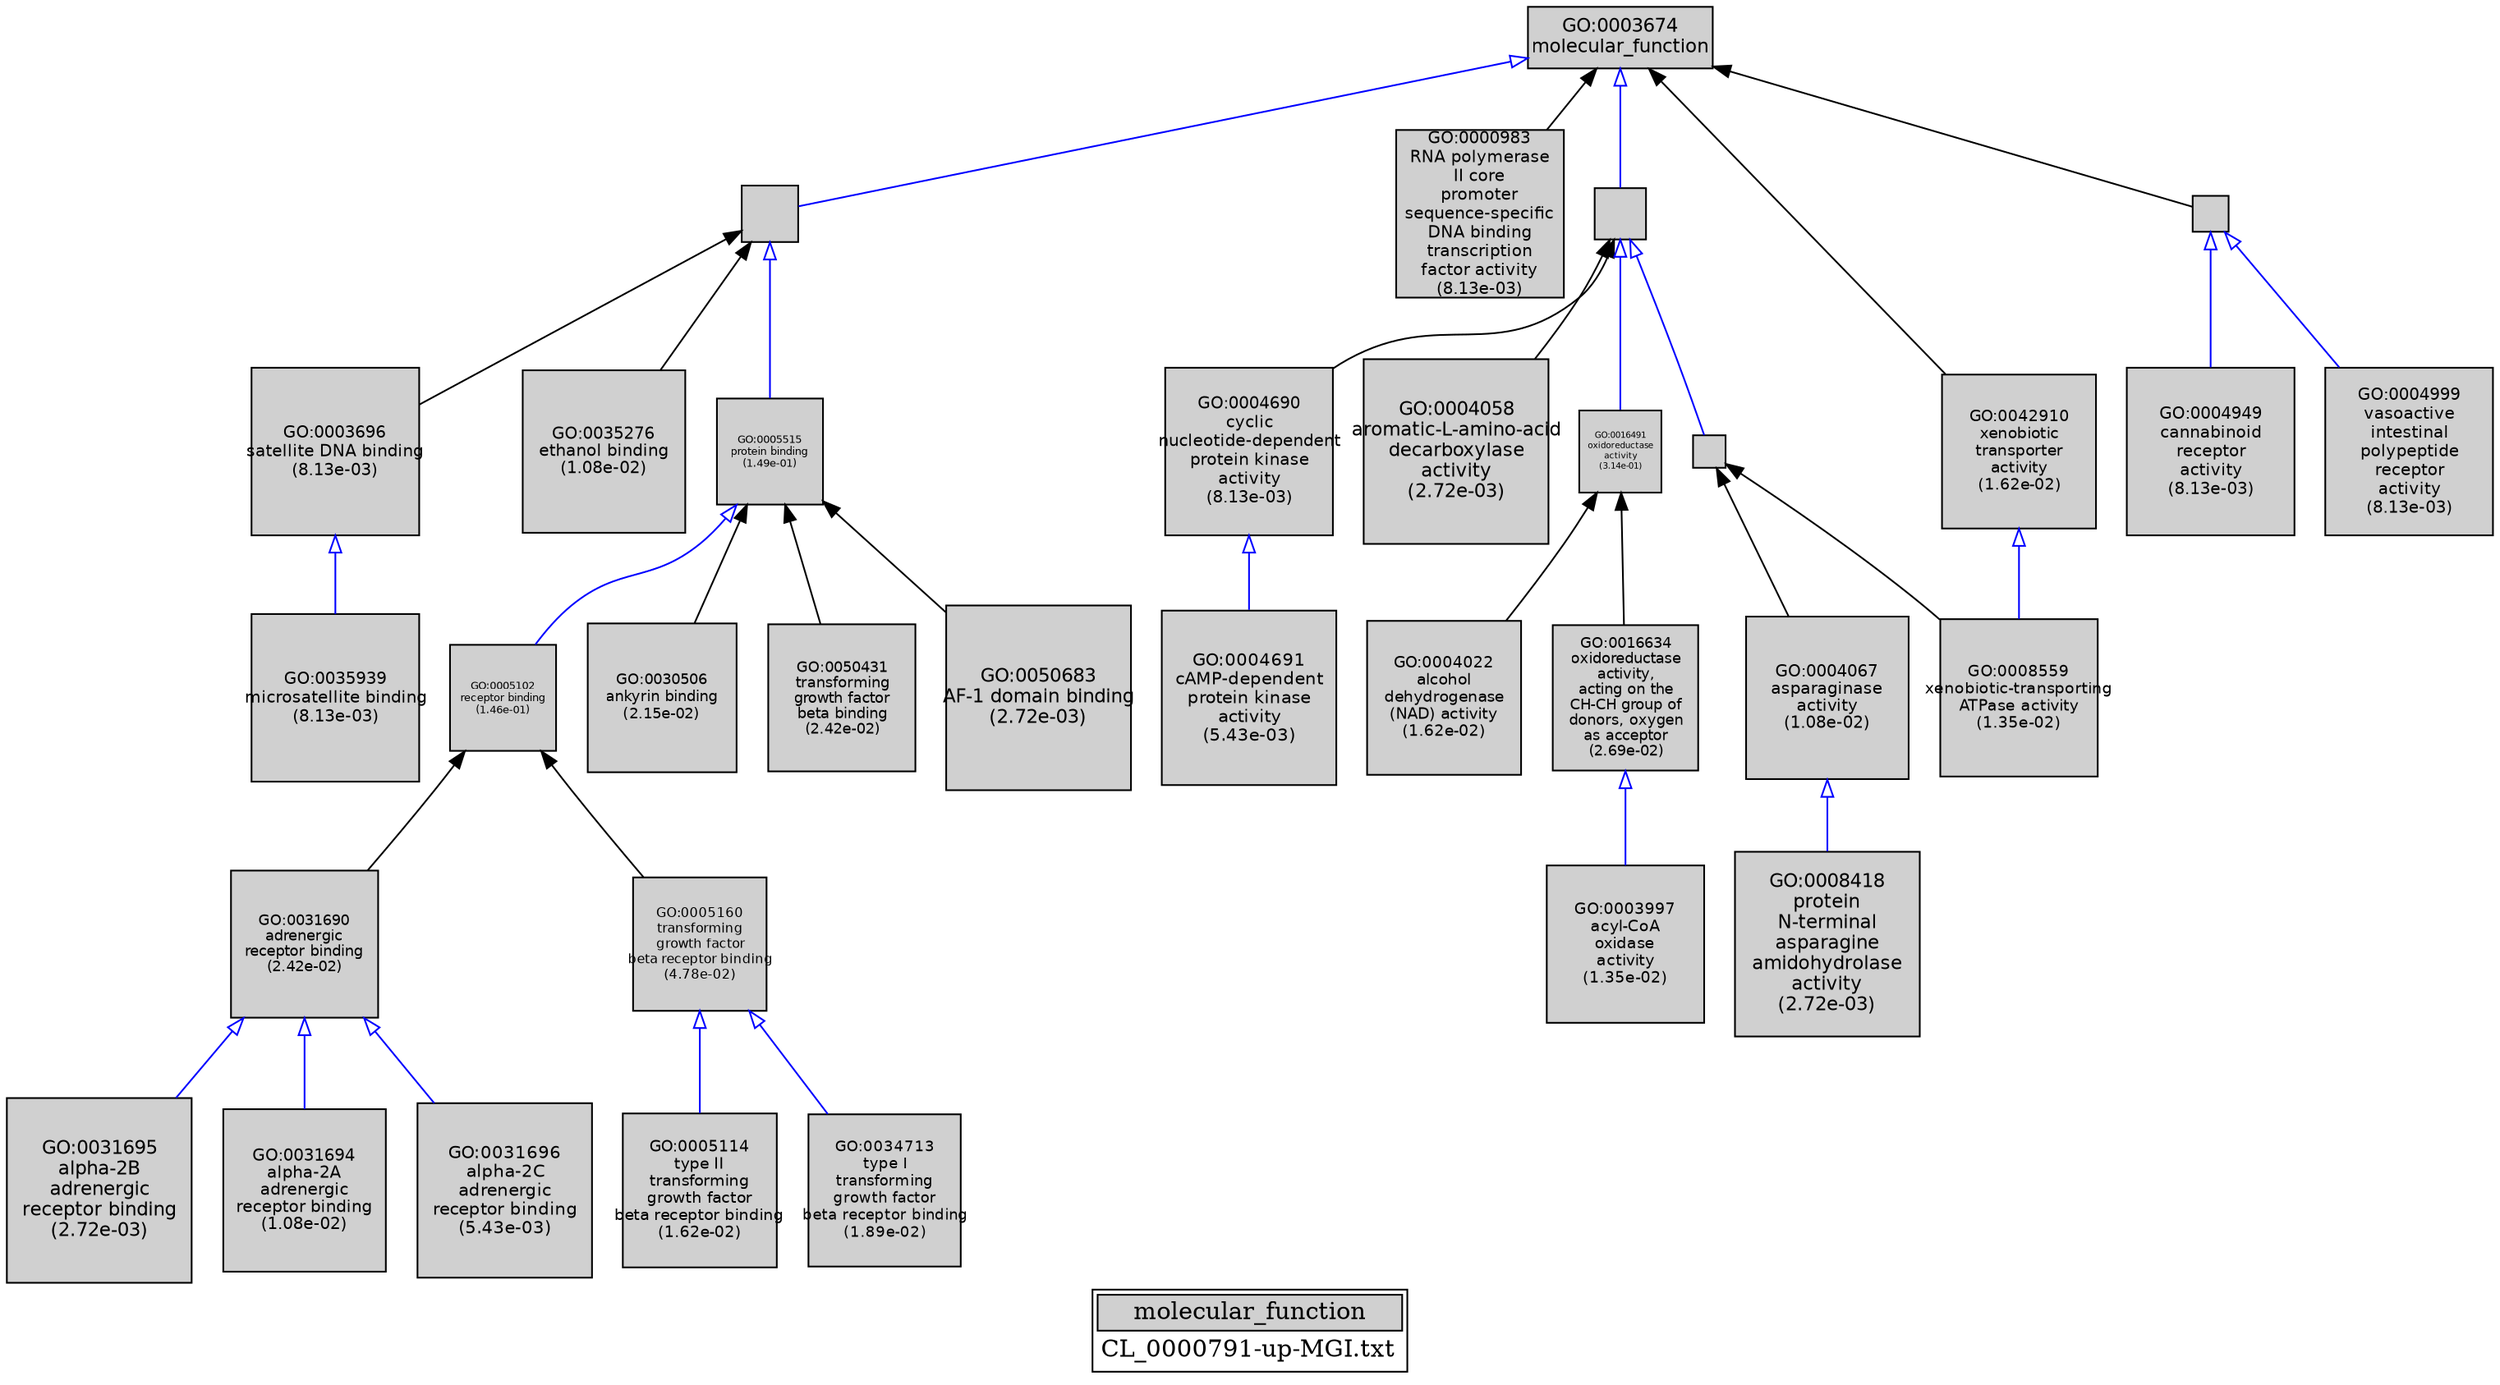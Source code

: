 digraph "molecular_function" {
graph [ bgcolor = "#FFFFFF", label = <<TABLE COLOR="black" BGCOLOR="white"><TR><TD COLSPAN="2" BGCOLOR="#D0D0D0"><FONT COLOR="black">molecular_function</FONT></TD></TR><TR><TD BORDER="0">CL_0000791-up-MGI.txt</TD></TR></TABLE>> ];
node [ fontname = "Helvetica" ];

subgraph "nodes" {

node [ style = "filled", fixedsize = "true", width = 1, shape = "box", fontsize = 9, fillcolor = "#D0D0D0", fontcolor = "black", color = "black" ];

"GO:0005114" [ URL = "#GO:0005114", label = <<TABLE BORDER="0"><TR><TD>GO:0005114<BR/>type II<BR/>transforming<BR/>growth factor<BR/>beta receptor binding<BR/>(1.62e-02)</TD></TR></TABLE>>, width = 1.25424371244, shape = "box", fontsize = 9.03055472956, height = 1.25424371244 ];
"GO:0031695" [ URL = "#GO:0031695", label = <<TABLE BORDER="0"><TR><TD>GO:0031695<BR/>alpha-2B<BR/>adrenergic<BR/>receptor binding<BR/>(2.72e-03)</TD></TR></TABLE>>, width = 1.5, shape = "box", fontsize = 10.8, height = 1.5 ];
"GO:0004690" [ URL = "#GO:0004690", label = <<TABLE BORDER="0"><TR><TD>GO:0004690<BR/>cyclic<BR/>nucleotide-dependent<BR/>protein kinase<BR/>activity<BR/>(8.13e-03)</TD></TR></TABLE>>, width = 1.35441591041, shape = "box", fontsize = 9.75179455498, height = 1.35441591041 ];
"GO:0005488" [ URL = "#GO:0005488", label = "", width = 0.455199902065, shape = "box", height = 0.455199902065 ];
"GO:0005102" [ URL = "#GO:0005102", label = <<TABLE BORDER="0"><TR><TD>GO:0005102<BR/>receptor binding<BR/>(1.46e-01)</TD></TR></TABLE>>, width = 0.860012231575, shape = "box", fontsize = 6.19208806734, height = 0.860012231575 ];
"GO:0004691" [ URL = "#GO:0004691", label = <<TABLE BORDER="0"><TR><TD>GO:0004691<BR/>cAMP-dependent<BR/>protein kinase<BR/>activity<BR/>(5.43e-03)</TD></TR></TABLE>>, width = 1.40985134603, shape = "box", fontsize = 10.1509296914, height = 1.40985134603 ];
"GO:0030506" [ URL = "#GO:0030506", label = <<TABLE BORDER="0"><TR><TD>GO:0030506<BR/>ankyrin binding<BR/>(2.15e-02)</TD></TR></TABLE>>, width = 1.2103924493, shape = "box", fontsize = 8.71482563495, height = 1.2103924493 ];
"GO:0050431" [ URL = "#GO:0050431", label = <<TABLE BORDER="0"><TR><TD>GO:0050431<BR/>transforming<BR/>growth factor<BR/>beta binding<BR/>(2.42e-02)</TD></TR></TABLE>>, width = 1.19201146981, shape = "box", fontsize = 8.58248258262, height = 1.19201146981 ];
"GO:0008559" [ URL = "#GO:0008559", label = <<TABLE BORDER="0"><TR><TD>GO:0008559<BR/>xenobiotic-transporting<BR/>ATPase activity<BR/>(1.35e-02)</TD></TR></TABLE>>, width = 1.28131043673, shape = "box", fontsize = 9.22543514446, height = 1.28131043673 ];
"GO:0004058" [ URL = "#GO:0004058", label = <<TABLE BORDER="0"><TR><TD>GO:0004058<BR/>aromatic-L-amino-acid<BR/>decarboxylase<BR/>activity<BR/>(2.72e-03)</TD></TR></TABLE>>, width = 1.5, shape = "box", fontsize = 10.8, height = 1.5 ];
"GO:0034713" [ URL = "#GO:0034713", label = <<TABLE BORDER="0"><TR><TD>GO:0034713<BR/>type I<BR/>transforming<BR/>growth factor<BR/>beta receptor binding<BR/>(1.89e-02)</TD></TR></TABLE>>, width = 1.23092630012, shape = "box", fontsize = 8.86266936087, height = 1.23092630012 ];
"GO:0004949" [ URL = "#GO:0004949", label = <<TABLE BORDER="0"><TR><TD>GO:0004949<BR/>cannabinoid<BR/>receptor<BR/>activity<BR/>(8.13e-03)</TD></TR></TABLE>>, width = 1.35441591041, shape = "box", fontsize = 9.75179455498, height = 1.35441591041 ];
"GO:0003696" [ URL = "#GO:0003696", label = <<TABLE BORDER="0"><TR><TD>GO:0003696<BR/>satellite DNA binding<BR/>(8.13e-03)</TD></TR></TABLE>>, width = 1.35441591041, shape = "box", fontsize = 9.75179455498, height = 1.35441591041 ];
"GO:0008418" [ URL = "#GO:0008418", label = <<TABLE BORDER="0"><TR><TD>GO:0008418<BR/>protein<BR/>N-terminal<BR/>asparagine<BR/>amidohydrolase<BR/>activity<BR/>(2.72e-03)</TD></TR></TABLE>>, width = 1.5, shape = "box", fontsize = 10.8, height = 1.5 ];
"GO:0031690" [ URL = "#GO:0031690", label = <<TABLE BORDER="0"><TR><TD>GO:0031690<BR/>adrenergic<BR/>receptor binding<BR/>(2.42e-02)</TD></TR></TABLE>>, width = 1.19201146981, shape = "box", fontsize = 8.58248258262, height = 1.19201146981 ];
"GO:0000983" [ URL = "#GO:0000983", label = <<TABLE BORDER="0"><TR><TD>GO:0000983<BR/>RNA polymerase<BR/>II core<BR/>promoter<BR/>sequence-specific<BR/>DNA binding<BR/>transcription<BR/>factor activity<BR/>(8.13e-03)</TD></TR></TABLE>>, width = 1.35441591041, shape = "box", fontsize = 9.75179455498, height = 1.35441591041 ];
"GO:0004022" [ URL = "#GO:0004022", label = <<TABLE BORDER="0"><TR><TD>GO:0004022<BR/>alcohol<BR/>dehydrogenase<BR/>(NAD) activity<BR/>(1.62e-02)</TD></TR></TABLE>>, width = 1.25424371244, shape = "box", fontsize = 9.03055472956, height = 1.25424371244 ];
"GO:0050683" [ URL = "#GO:0050683", label = <<TABLE BORDER="0"><TR><TD>GO:0050683<BR/>AF-1 domain binding<BR/>(2.72e-03)</TD></TR></TABLE>>, width = 1.5, shape = "box", fontsize = 10.8, height = 1.5 ];
"GO:0016491" [ URL = "#GO:0016491", label = <<TABLE BORDER="0"><TR><TD>GO:0016491<BR/>oxidoreductase<BR/>activity<BR/>(3.14e-01)</TD></TR></TABLE>>, width = 0.670518624315, shape = "box", fontsize = 5.0, height = 0.670518624315 ];
"GO:0035276" [ URL = "#GO:0035276", label = <<TABLE BORDER="0"><TR><TD>GO:0035276<BR/>ethanol binding<BR/>(1.08e-02)</TD></TR></TABLE>>, width = 1.31372140986, shape = "box", fontsize = 9.45879415102, height = 1.31372140986 ];
"GO:0004999" [ URL = "#GO:0004999", label = <<TABLE BORDER="0"><TR><TD>GO:0004999<BR/>vasoactive<BR/>intestinal<BR/>polypeptide<BR/>receptor<BR/>activity<BR/>(8.13e-03)</TD></TR></TABLE>>, width = 1.35441591041, shape = "box", fontsize = 9.75179455498, height = 1.35441591041 ];
"GO:0031694" [ URL = "#GO:0031694", label = <<TABLE BORDER="0"><TR><TD>GO:0031694<BR/>alpha-2A<BR/>adrenergic<BR/>receptor binding<BR/>(1.08e-02)</TD></TR></TABLE>>, width = 1.31372140986, shape = "box", fontsize = 9.45879415102, height = 1.31372140986 ];
"GO:0031696" [ URL = "#GO:0031696", label = <<TABLE BORDER="0"><TR><TD>GO:0031696<BR/>alpha-2C<BR/>adrenergic<BR/>receptor binding<BR/>(5.43e-03)</TD></TR></TABLE>>, width = 1.40985134603, shape = "box", fontsize = 10.1509296914, height = 1.40985134603 ];
"GO:0003674" [ URL = "#GO:0003674", label = <<TABLE BORDER="0"><TR><TD>GO:0003674<BR/>molecular_function</TD></TR></TABLE>>, width = 1.5, shape = "box", fontsize = 10.8 ];
"GO:0035939" [ URL = "#GO:0035939", label = <<TABLE BORDER="0"><TR><TD>GO:0035939<BR/>microsatellite binding<BR/>(8.13e-03)</TD></TR></TABLE>>, width = 1.35441591041, shape = "box", fontsize = 9.75179455498, height = 1.35441591041 ];
"GO:0003824" [ URL = "#GO:0003824", label = "", width = 0.41584648733, shape = "box", height = 0.41584648733 ];
"GO:0005515" [ URL = "#GO:0005515", label = <<TABLE BORDER="0"><TR><TD>GO:0005515<BR/>protein binding<BR/>(1.49e-01)</TD></TR></TABLE>>, width = 0.855791366006, shape = "box", fontsize = 6.16169783524, height = 0.855791366006 ];
"GO:0003997" [ URL = "#GO:0003997", label = <<TABLE BORDER="0"><TR><TD>GO:0003997<BR/>acyl-CoA<BR/>oxidase<BR/>activity<BR/>(1.35e-02)</TD></TR></TABLE>>, width = 1.28131043673, shape = "box", fontsize = 9.22543514446, height = 1.28131043673 ];
"GO:0016787" [ URL = "#GO:0016787", label = "", width = 0.261847288164, shape = "box", height = 0.261847288164 ];
"GO:0016634" [ URL = "#GO:0016634", label = <<TABLE BORDER="0"><TR><TD>GO:0016634<BR/>oxidoreductase<BR/>activity,<BR/>acting on the<BR/>CH-CH group of<BR/>donors, oxygen<BR/>as acceptor<BR/>(2.69e-02)</TD></TR></TABLE>>, width = 1.17534798257, shape = "box", fontsize = 8.46250547448, height = 1.17534798257 ];
"GO:0004067" [ URL = "#GO:0004067", label = <<TABLE BORDER="0"><TR><TD>GO:0004067<BR/>asparaginase<BR/>activity<BR/>(1.08e-02)</TD></TR></TABLE>>, width = 1.31372140986, shape = "box", fontsize = 9.45879415102, height = 1.31372140986 ];
"GO:0042910" [ URL = "#GO:0042910", label = <<TABLE BORDER="0"><TR><TD>GO:0042910<BR/>xenobiotic<BR/>transporter<BR/>activity<BR/>(1.62e-02)</TD></TR></TABLE>>, width = 1.25424371244, shape = "box", fontsize = 9.03055472956, height = 1.25424371244 ];
"GO:0004930" [ URL = "#GO:0004930", label = "", width = 0.293630133828, shape = "box", height = 0.293630133828 ];
"GO:0005160" [ URL = "#GO:0005160", label = <<TABLE BORDER="0"><TR><TD>GO:0005160<BR/>transforming<BR/>growth factor<BR/>beta receptor binding<BR/>(4.78e-02)</TD></TR></TABLE>>, width = 1.07822715752, shape = "box", fontsize = 7.76323553412, height = 1.07822715752 ];
}
subgraph "edges" {


edge [ dir = "back", weight = 1 ];
subgraph "regulates" {


edge [ color = "cyan", arrowtail = "none" ];
subgraph "positive" {


edge [ color = "green", arrowtail = "vee" ];
}
subgraph "negative" {


edge [ color = "red", arrowtail = "tee" ];
}
}
subgraph "part_of" {


edge [ color = "purple", arrowtail = "diamond", weight = 2.5 ];
}
subgraph "is_a" {


edge [ color = "blue", arrowtail = "empty", weight = 5.0 ];
"GO:0003674" -> "GO:0003824";
"GO:0005488" -> "GO:0005515";
"GO:0004067" -> "GO:0008418";
"GO:0003696" -> "GO:0035939";
"GO:0005160" -> "GO:0005114";
"GO:0016634" -> "GO:0003997";
"GO:0005160" -> "GO:0034713";
"GO:0003824" -> "GO:0016787";
"GO:0004930" -> "GO:0004999";
"GO:0004690" -> "GO:0004691";
"GO:0003824" -> "GO:0016491";
"GO:0031690" -> "GO:0031694";
"GO:0031690" -> "GO:0031696";
"GO:0031690" -> "GO:0031695";
"GO:0042910" -> "GO:0008559";
"GO:0005515" -> "GO:0005102";
"GO:0003674" -> "GO:0005488";
"GO:0004930" -> "GO:0004949";
}
"GO:0003674" -> "GO:0042910";
"GO:0003674" -> "GO:0000983";
"GO:0005488" -> "GO:0035276";
"GO:0005488" -> "GO:0003696";
"GO:0005102" -> "GO:0031690";
"GO:0016787" -> "GO:0004067";
"GO:0016491" -> "GO:0016634";
"GO:0005515" -> "GO:0050431";
"GO:0003824" -> "GO:0004690";
"GO:0003824" -> "GO:0004058";
"GO:0003674" -> "GO:0004930";
"GO:0005102" -> "GO:0005160";
"GO:0016491" -> "GO:0004022";
"GO:0016787" -> "GO:0008559";
"GO:0005515" -> "GO:0030506";
"GO:0005515" -> "GO:0050683";
}
}
